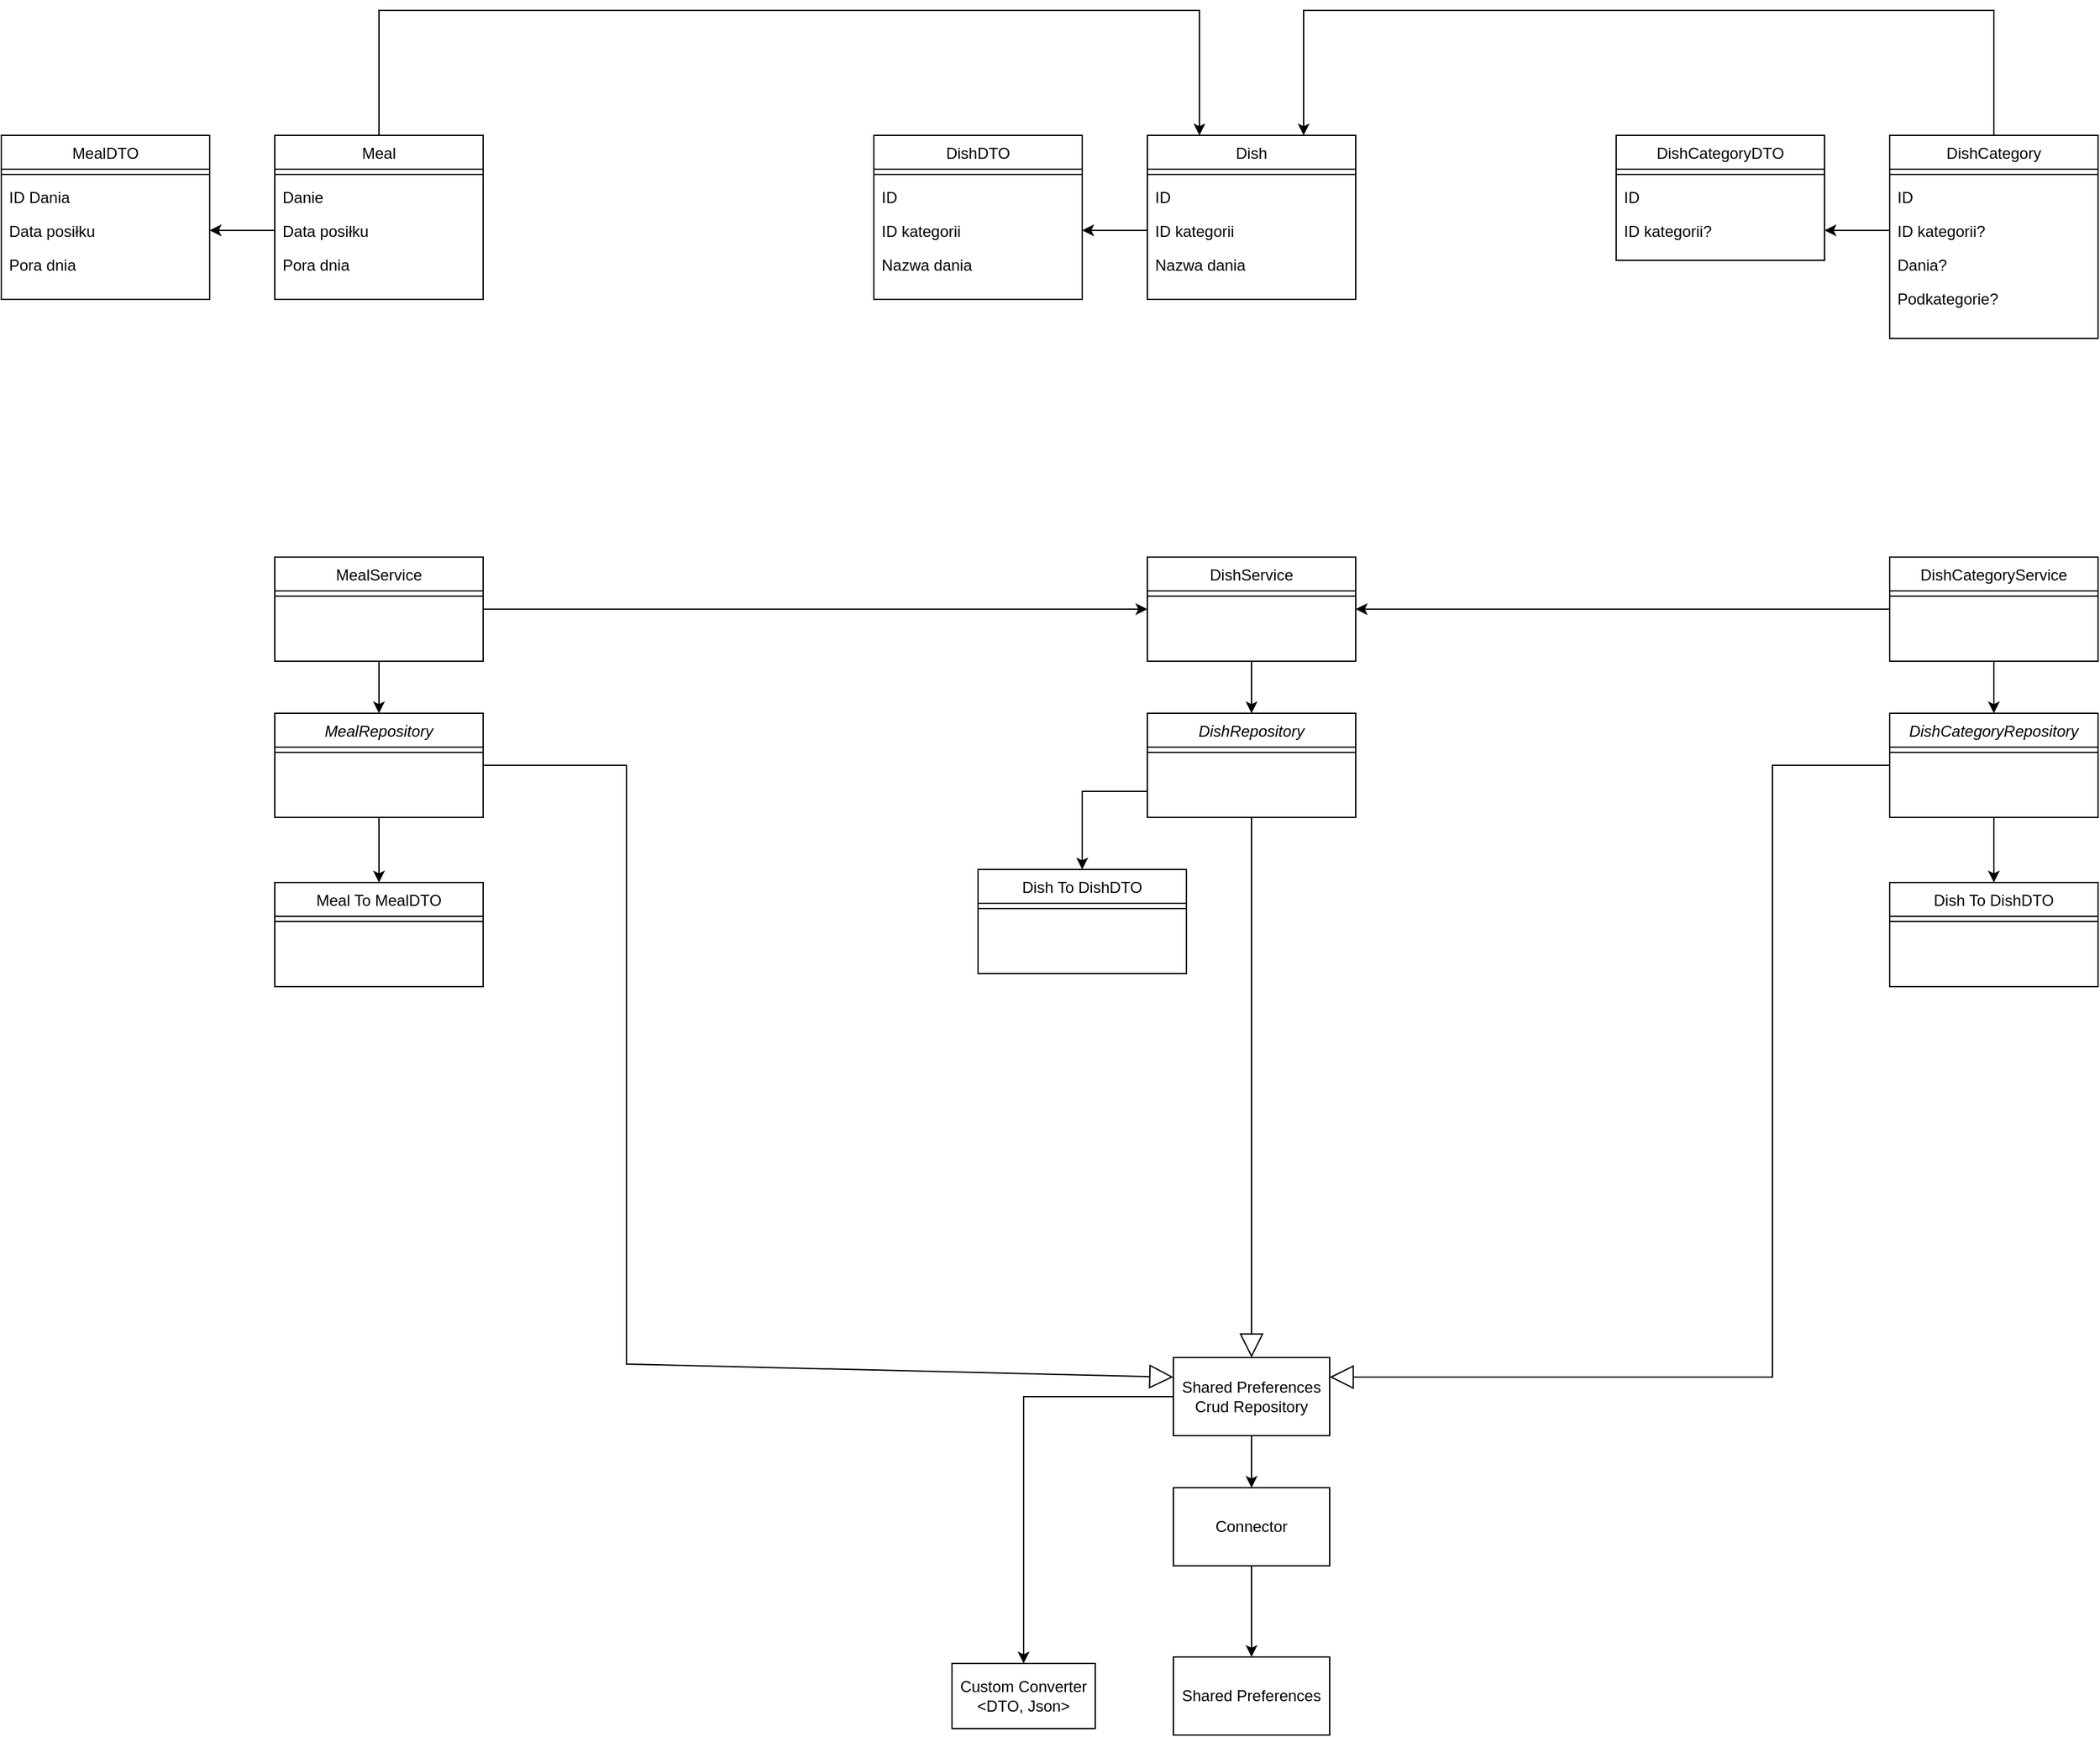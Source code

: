 <mxfile version="22.1.21" type="device">
  <diagram id="C5RBs43oDa-KdzZeNtuy" name="Page-1">
    <mxGraphModel dx="3054" dy="1850" grid="1" gridSize="10" guides="1" tooltips="1" connect="1" arrows="1" fold="1" page="1" pageScale="1" pageWidth="827" pageHeight="1169" math="0" shadow="0">
      <root>
        <mxCell id="WIyWlLk6GJQsqaUBKTNV-0" />
        <mxCell id="WIyWlLk6GJQsqaUBKTNV-1" parent="WIyWlLk6GJQsqaUBKTNV-0" />
        <mxCell id="9CU7OZBZUY7wkMCdaumg-57" style="edgeStyle=orthogonalEdgeStyle;rounded=0;orthogonalLoop=1;jettySize=auto;html=1;exitX=0;exitY=0.75;exitDx=0;exitDy=0;entryX=0.5;entryY=0;entryDx=0;entryDy=0;" parent="WIyWlLk6GJQsqaUBKTNV-1" source="zkfFHV4jXpPFQw0GAbJ--0" target="zkfFHV4jXpPFQw0GAbJ--6" edge="1">
          <mxGeometry relative="1" as="geometry" />
        </mxCell>
        <mxCell id="zkfFHV4jXpPFQw0GAbJ--0" value="DishRepository" style="swimlane;fontStyle=2;align=center;verticalAlign=top;childLayout=stackLayout;horizontal=1;startSize=26;horizontalStack=0;resizeParent=1;resizeLast=0;collapsible=1;marginBottom=0;rounded=0;shadow=0;strokeWidth=1;" parent="WIyWlLk6GJQsqaUBKTNV-1" vertex="1">
          <mxGeometry x="40" y="120" width="160" height="80" as="geometry">
            <mxRectangle x="230" y="140" width="160" height="26" as="alternateBounds" />
          </mxGeometry>
        </mxCell>
        <mxCell id="zkfFHV4jXpPFQw0GAbJ--4" value="" style="line;html=1;strokeWidth=1;align=left;verticalAlign=middle;spacingTop=-1;spacingLeft=3;spacingRight=3;rotatable=0;labelPosition=right;points=[];portConstraint=eastwest;" parent="zkfFHV4jXpPFQw0GAbJ--0" vertex="1">
          <mxGeometry y="26" width="160" height="8" as="geometry" />
        </mxCell>
        <mxCell id="zkfFHV4jXpPFQw0GAbJ--6" value="Dish To DishDTO" style="swimlane;fontStyle=0;align=center;verticalAlign=top;childLayout=stackLayout;horizontal=1;startSize=26;horizontalStack=0;resizeParent=1;resizeLast=0;collapsible=1;marginBottom=0;rounded=0;shadow=0;strokeWidth=1;" parent="WIyWlLk6GJQsqaUBKTNV-1" vertex="1">
          <mxGeometry x="-90" y="240" width="160" height="80" as="geometry">
            <mxRectangle x="130" y="380" width="160" height="26" as="alternateBounds" />
          </mxGeometry>
        </mxCell>
        <mxCell id="zkfFHV4jXpPFQw0GAbJ--9" value="" style="line;html=1;strokeWidth=1;align=left;verticalAlign=middle;spacingTop=-1;spacingLeft=3;spacingRight=3;rotatable=0;labelPosition=right;points=[];portConstraint=eastwest;" parent="zkfFHV4jXpPFQw0GAbJ--6" vertex="1">
          <mxGeometry y="26" width="160" height="8" as="geometry" />
        </mxCell>
        <mxCell id="9CU7OZBZUY7wkMCdaumg-56" style="edgeStyle=orthogonalEdgeStyle;rounded=0;orthogonalLoop=1;jettySize=auto;html=1;exitX=0.5;exitY=1;exitDx=0;exitDy=0;entryX=0.5;entryY=0;entryDx=0;entryDy=0;" parent="WIyWlLk6GJQsqaUBKTNV-1" source="zkfFHV4jXpPFQw0GAbJ--17" target="zkfFHV4jXpPFQw0GAbJ--0" edge="1">
          <mxGeometry relative="1" as="geometry" />
        </mxCell>
        <mxCell id="zkfFHV4jXpPFQw0GAbJ--17" value="DishService&#xa;" style="swimlane;fontStyle=0;align=center;verticalAlign=top;childLayout=stackLayout;horizontal=1;startSize=26;horizontalStack=0;resizeParent=1;resizeLast=0;collapsible=1;marginBottom=0;rounded=0;shadow=0;strokeWidth=1;" parent="WIyWlLk6GJQsqaUBKTNV-1" vertex="1">
          <mxGeometry x="40" width="160" height="80" as="geometry">
            <mxRectangle x="550" y="140" width="160" height="26" as="alternateBounds" />
          </mxGeometry>
        </mxCell>
        <mxCell id="zkfFHV4jXpPFQw0GAbJ--23" value="" style="line;html=1;strokeWidth=1;align=left;verticalAlign=middle;spacingTop=-1;spacingLeft=3;spacingRight=3;rotatable=0;labelPosition=right;points=[];portConstraint=eastwest;" parent="zkfFHV4jXpPFQw0GAbJ--17" vertex="1">
          <mxGeometry y="26" width="160" height="8" as="geometry" />
        </mxCell>
        <mxCell id="9CU7OZBZUY7wkMCdaumg-0" value="Dish" style="swimlane;fontStyle=0;align=center;verticalAlign=top;childLayout=stackLayout;horizontal=1;startSize=26;horizontalStack=0;resizeParent=1;resizeLast=0;collapsible=1;marginBottom=0;rounded=0;shadow=0;strokeWidth=1;" parent="WIyWlLk6GJQsqaUBKTNV-1" vertex="1">
          <mxGeometry x="40" y="-324" width="160" height="126" as="geometry">
            <mxRectangle x="550" y="140" width="160" height="26" as="alternateBounds" />
          </mxGeometry>
        </mxCell>
        <mxCell id="9CU7OZBZUY7wkMCdaumg-6" value="" style="line;html=1;strokeWidth=1;align=left;verticalAlign=middle;spacingTop=-1;spacingLeft=3;spacingRight=3;rotatable=0;labelPosition=right;points=[];portConstraint=eastwest;" parent="9CU7OZBZUY7wkMCdaumg-0" vertex="1">
          <mxGeometry y="26" width="160" height="8" as="geometry" />
        </mxCell>
        <mxCell id="9CU7OZBZUY7wkMCdaumg-8" value="ID" style="text;align=left;verticalAlign=top;spacingLeft=4;spacingRight=4;overflow=hidden;rotatable=0;points=[[0,0.5],[1,0.5]];portConstraint=eastwest;" parent="9CU7OZBZUY7wkMCdaumg-0" vertex="1">
          <mxGeometry y="34" width="160" height="26" as="geometry" />
        </mxCell>
        <mxCell id="9CU7OZBZUY7wkMCdaumg-9" value="ID kategorii" style="text;align=left;verticalAlign=top;spacingLeft=4;spacingRight=4;overflow=hidden;rotatable=0;points=[[0,0.5],[1,0.5]];portConstraint=eastwest;" parent="9CU7OZBZUY7wkMCdaumg-0" vertex="1">
          <mxGeometry y="60" width="160" height="26" as="geometry" />
        </mxCell>
        <mxCell id="9CU7OZBZUY7wkMCdaumg-10" value="Nazwa dania" style="text;align=left;verticalAlign=top;spacingLeft=4;spacingRight=4;overflow=hidden;rotatable=0;points=[[0,0.5],[1,0.5]];portConstraint=eastwest;" parent="9CU7OZBZUY7wkMCdaumg-0" vertex="1">
          <mxGeometry y="86" width="160" height="26" as="geometry" />
        </mxCell>
        <mxCell id="9CU7OZBZUY7wkMCdaumg-22" value="MealDTO" style="swimlane;fontStyle=0;align=center;verticalAlign=top;childLayout=stackLayout;horizontal=1;startSize=26;horizontalStack=0;resizeParent=1;resizeLast=0;collapsible=1;marginBottom=0;rounded=0;shadow=0;strokeWidth=1;" parent="WIyWlLk6GJQsqaUBKTNV-1" vertex="1">
          <mxGeometry x="-840" y="-324" width="160" height="126" as="geometry">
            <mxRectangle x="550" y="140" width="160" height="26" as="alternateBounds" />
          </mxGeometry>
        </mxCell>
        <mxCell id="9CU7OZBZUY7wkMCdaumg-23" value="" style="line;html=1;strokeWidth=1;align=left;verticalAlign=middle;spacingTop=-1;spacingLeft=3;spacingRight=3;rotatable=0;labelPosition=right;points=[];portConstraint=eastwest;" parent="9CU7OZBZUY7wkMCdaumg-22" vertex="1">
          <mxGeometry y="26" width="160" height="8" as="geometry" />
        </mxCell>
        <mxCell id="9CU7OZBZUY7wkMCdaumg-29" value="ID Dania" style="text;align=left;verticalAlign=top;spacingLeft=4;spacingRight=4;overflow=hidden;rotatable=0;points=[[0,0.5],[1,0.5]];portConstraint=eastwest;" parent="9CU7OZBZUY7wkMCdaumg-22" vertex="1">
          <mxGeometry y="34" width="160" height="26" as="geometry" />
        </mxCell>
        <mxCell id="9CU7OZBZUY7wkMCdaumg-30" value="Data posiłku" style="text;align=left;verticalAlign=top;spacingLeft=4;spacingRight=4;overflow=hidden;rotatable=0;points=[[0,0.5],[1,0.5]];portConstraint=eastwest;" parent="9CU7OZBZUY7wkMCdaumg-22" vertex="1">
          <mxGeometry y="60" width="160" height="26" as="geometry" />
        </mxCell>
        <mxCell id="g2DCdHtsmTBgHLxEyriM-36" value="Pora dnia" style="text;align=left;verticalAlign=top;spacingLeft=4;spacingRight=4;overflow=hidden;rotatable=0;points=[[0,0.5],[1,0.5]];portConstraint=eastwest;" vertex="1" parent="9CU7OZBZUY7wkMCdaumg-22">
          <mxGeometry y="86" width="160" height="26" as="geometry" />
        </mxCell>
        <mxCell id="g2DCdHtsmTBgHLxEyriM-31" style="edgeStyle=orthogonalEdgeStyle;rounded=0;orthogonalLoop=1;jettySize=auto;html=1;entryX=1;entryY=0.5;entryDx=0;entryDy=0;exitX=0;exitY=0.5;exitDx=0;exitDy=0;" edge="1" parent="WIyWlLk6GJQsqaUBKTNV-1" source="9CU7OZBZUY7wkMCdaumg-42" target="9CU7OZBZUY7wkMCdaumg-30">
          <mxGeometry relative="1" as="geometry">
            <mxPoint x="-550" y="-424" as="targetPoint" />
          </mxGeometry>
        </mxCell>
        <mxCell id="g2DCdHtsmTBgHLxEyriM-67" style="edgeStyle=orthogonalEdgeStyle;rounded=0;orthogonalLoop=1;jettySize=auto;html=1;entryX=0.25;entryY=0;entryDx=0;entryDy=0;exitX=0.5;exitY=0;exitDx=0;exitDy=0;" edge="1" parent="WIyWlLk6GJQsqaUBKTNV-1" source="9CU7OZBZUY7wkMCdaumg-39" target="9CU7OZBZUY7wkMCdaumg-0">
          <mxGeometry relative="1" as="geometry">
            <Array as="points">
              <mxPoint x="-550" y="-420" />
              <mxPoint x="80" y="-420" />
            </Array>
          </mxGeometry>
        </mxCell>
        <mxCell id="9CU7OZBZUY7wkMCdaumg-39" value="Meal" style="swimlane;fontStyle=0;align=center;verticalAlign=top;childLayout=stackLayout;horizontal=1;startSize=26;horizontalStack=0;resizeParent=1;resizeLast=0;collapsible=1;marginBottom=0;rounded=0;shadow=0;strokeWidth=1;" parent="WIyWlLk6GJQsqaUBKTNV-1" vertex="1">
          <mxGeometry x="-630" y="-324" width="160" height="126" as="geometry">
            <mxRectangle x="550" y="140" width="160" height="26" as="alternateBounds" />
          </mxGeometry>
        </mxCell>
        <mxCell id="9CU7OZBZUY7wkMCdaumg-40" value="" style="line;html=1;strokeWidth=1;align=left;verticalAlign=middle;spacingTop=-1;spacingLeft=3;spacingRight=3;rotatable=0;labelPosition=right;points=[];portConstraint=eastwest;" parent="9CU7OZBZUY7wkMCdaumg-39" vertex="1">
          <mxGeometry y="26" width="160" height="8" as="geometry" />
        </mxCell>
        <mxCell id="9CU7OZBZUY7wkMCdaumg-41" value="Danie" style="text;align=left;verticalAlign=top;spacingLeft=4;spacingRight=4;overflow=hidden;rotatable=0;points=[[0,0.5],[1,0.5]];portConstraint=eastwest;" parent="9CU7OZBZUY7wkMCdaumg-39" vertex="1">
          <mxGeometry y="34" width="160" height="26" as="geometry" />
        </mxCell>
        <mxCell id="9CU7OZBZUY7wkMCdaumg-42" value="Data posiłku" style="text;align=left;verticalAlign=top;spacingLeft=4;spacingRight=4;overflow=hidden;rotatable=0;points=[[0,0.5],[1,0.5]];portConstraint=eastwest;" parent="9CU7OZBZUY7wkMCdaumg-39" vertex="1">
          <mxGeometry y="60" width="160" height="26" as="geometry" />
        </mxCell>
        <mxCell id="g2DCdHtsmTBgHLxEyriM-35" value="Pora dnia" style="text;align=left;verticalAlign=top;spacingLeft=4;spacingRight=4;overflow=hidden;rotatable=0;points=[[0,0.5],[1,0.5]];portConstraint=eastwest;" vertex="1" parent="9CU7OZBZUY7wkMCdaumg-39">
          <mxGeometry y="86" width="160" height="26" as="geometry" />
        </mxCell>
        <mxCell id="9CU7OZBZUY7wkMCdaumg-54" style="edgeStyle=orthogonalEdgeStyle;rounded=0;orthogonalLoop=1;jettySize=auto;html=1;entryX=0.5;entryY=0;entryDx=0;entryDy=0;exitX=0.5;exitY=1;exitDx=0;exitDy=0;" parent="WIyWlLk6GJQsqaUBKTNV-1" source="9CU7OZBZUY7wkMCdaumg-43" target="9CU7OZBZUY7wkMCdaumg-45" edge="1">
          <mxGeometry relative="1" as="geometry">
            <Array as="points">
              <mxPoint x="-550" y="210" />
              <mxPoint x="-550" y="210" />
            </Array>
          </mxGeometry>
        </mxCell>
        <mxCell id="9CU7OZBZUY7wkMCdaumg-43" value="MealRepository" style="swimlane;fontStyle=2;align=center;verticalAlign=top;childLayout=stackLayout;horizontal=1;startSize=26;horizontalStack=0;resizeParent=1;resizeLast=0;collapsible=1;marginBottom=0;rounded=0;shadow=0;strokeWidth=1;" parent="WIyWlLk6GJQsqaUBKTNV-1" vertex="1">
          <mxGeometry x="-630" y="120" width="160" height="80" as="geometry">
            <mxRectangle x="230" y="140" width="160" height="26" as="alternateBounds" />
          </mxGeometry>
        </mxCell>
        <mxCell id="9CU7OZBZUY7wkMCdaumg-44" value="" style="line;html=1;strokeWidth=1;align=left;verticalAlign=middle;spacingTop=-1;spacingLeft=3;spacingRight=3;rotatable=0;labelPosition=right;points=[];portConstraint=eastwest;" parent="9CU7OZBZUY7wkMCdaumg-43" vertex="1">
          <mxGeometry y="26" width="160" height="8" as="geometry" />
        </mxCell>
        <mxCell id="9CU7OZBZUY7wkMCdaumg-45" value="Meal To MealDTO" style="swimlane;fontStyle=0;align=center;verticalAlign=top;childLayout=stackLayout;horizontal=1;startSize=26;horizontalStack=0;resizeParent=1;resizeLast=0;collapsible=1;marginBottom=0;rounded=0;shadow=0;strokeWidth=1;" parent="WIyWlLk6GJQsqaUBKTNV-1" vertex="1">
          <mxGeometry x="-630" y="250" width="160" height="80" as="geometry">
            <mxRectangle x="130" y="380" width="160" height="26" as="alternateBounds" />
          </mxGeometry>
        </mxCell>
        <mxCell id="9CU7OZBZUY7wkMCdaumg-46" value="" style="line;html=1;strokeWidth=1;align=left;verticalAlign=middle;spacingTop=-1;spacingLeft=3;spacingRight=3;rotatable=0;labelPosition=right;points=[];portConstraint=eastwest;" parent="9CU7OZBZUY7wkMCdaumg-45" vertex="1">
          <mxGeometry y="26" width="160" height="8" as="geometry" />
        </mxCell>
        <mxCell id="9CU7OZBZUY7wkMCdaumg-53" style="edgeStyle=orthogonalEdgeStyle;rounded=0;orthogonalLoop=1;jettySize=auto;html=1;" parent="WIyWlLk6GJQsqaUBKTNV-1" source="9CU7OZBZUY7wkMCdaumg-49" target="9CU7OZBZUY7wkMCdaumg-43" edge="1">
          <mxGeometry relative="1" as="geometry" />
        </mxCell>
        <mxCell id="9CU7OZBZUY7wkMCdaumg-49" value="MealService" style="swimlane;fontStyle=0;align=center;verticalAlign=top;childLayout=stackLayout;horizontal=1;startSize=26;horizontalStack=0;resizeParent=1;resizeLast=0;collapsible=1;marginBottom=0;rounded=0;shadow=0;strokeWidth=1;" parent="WIyWlLk6GJQsqaUBKTNV-1" vertex="1">
          <mxGeometry x="-630" width="160" height="80" as="geometry">
            <mxRectangle x="550" y="140" width="160" height="26" as="alternateBounds" />
          </mxGeometry>
        </mxCell>
        <mxCell id="9CU7OZBZUY7wkMCdaumg-50" value="" style="line;html=1;strokeWidth=1;align=left;verticalAlign=middle;spacingTop=-1;spacingLeft=3;spacingRight=3;rotatable=0;labelPosition=right;points=[];portConstraint=eastwest;" parent="9CU7OZBZUY7wkMCdaumg-49" vertex="1">
          <mxGeometry y="26" width="160" height="8" as="geometry" />
        </mxCell>
        <mxCell id="9CU7OZBZUY7wkMCdaumg-51" style="edgeStyle=orthogonalEdgeStyle;rounded=0;orthogonalLoop=1;jettySize=auto;html=1;entryX=0;entryY=0.5;entryDx=0;entryDy=0;exitX=1;exitY=0.5;exitDx=0;exitDy=0;" parent="WIyWlLk6GJQsqaUBKTNV-1" source="9CU7OZBZUY7wkMCdaumg-49" target="zkfFHV4jXpPFQw0GAbJ--17" edge="1">
          <mxGeometry relative="1" as="geometry" />
        </mxCell>
        <mxCell id="g2DCdHtsmTBgHLxEyriM-8" style="edgeStyle=orthogonalEdgeStyle;rounded=0;orthogonalLoop=1;jettySize=auto;html=1;entryX=0.75;entryY=0;entryDx=0;entryDy=0;" edge="1" parent="WIyWlLk6GJQsqaUBKTNV-1" source="g2DCdHtsmTBgHLxEyriM-10">
          <mxGeometry relative="1" as="geometry">
            <Array as="points">
              <mxPoint x="-310" y="630" />
              <mxPoint x="290" y="630" />
            </Array>
            <mxPoint x="290" y="860" as="targetPoint" />
          </mxGeometry>
        </mxCell>
        <mxCell id="g2DCdHtsmTBgHLxEyriM-20" style="edgeStyle=orthogonalEdgeStyle;rounded=0;orthogonalLoop=1;jettySize=auto;html=1;" edge="1" parent="WIyWlLk6GJQsqaUBKTNV-1" source="g2DCdHtsmTBgHLxEyriM-21" target="g2DCdHtsmTBgHLxEyriM-22">
          <mxGeometry relative="1" as="geometry" />
        </mxCell>
        <mxCell id="g2DCdHtsmTBgHLxEyriM-21" value="Connector" style="rounded=0;whiteSpace=wrap;html=1;" vertex="1" parent="WIyWlLk6GJQsqaUBKTNV-1">
          <mxGeometry x="60" y="715" width="120" height="60" as="geometry" />
        </mxCell>
        <mxCell id="g2DCdHtsmTBgHLxEyriM-22" value="Shared Preferences" style="rounded=0;whiteSpace=wrap;html=1;" vertex="1" parent="WIyWlLk6GJQsqaUBKTNV-1">
          <mxGeometry x="60" y="845" width="120" height="60" as="geometry" />
        </mxCell>
        <mxCell id="g2DCdHtsmTBgHLxEyriM-23" style="edgeStyle=orthogonalEdgeStyle;rounded=0;orthogonalLoop=1;jettySize=auto;html=1;" edge="1" parent="WIyWlLk6GJQsqaUBKTNV-1" source="g2DCdHtsmTBgHLxEyriM-25" target="g2DCdHtsmTBgHLxEyriM-21">
          <mxGeometry relative="1" as="geometry" />
        </mxCell>
        <mxCell id="g2DCdHtsmTBgHLxEyriM-24" style="edgeStyle=orthogonalEdgeStyle;rounded=0;orthogonalLoop=1;jettySize=auto;html=1;entryX=0.5;entryY=0;entryDx=0;entryDy=0;" edge="1" parent="WIyWlLk6GJQsqaUBKTNV-1" source="g2DCdHtsmTBgHLxEyriM-25" target="g2DCdHtsmTBgHLxEyriM-28">
          <mxGeometry relative="1" as="geometry">
            <mxPoint x="-65" y="720" as="targetPoint" />
          </mxGeometry>
        </mxCell>
        <mxCell id="g2DCdHtsmTBgHLxEyriM-25" value="Shared Preferences Crud Repository" style="rounded=0;whiteSpace=wrap;html=1;" vertex="1" parent="WIyWlLk6GJQsqaUBKTNV-1">
          <mxGeometry x="60" y="615" width="120" height="60" as="geometry" />
        </mxCell>
        <mxCell id="g2DCdHtsmTBgHLxEyriM-26" value="" style="endArrow=block;endSize=16;endFill=0;html=1;rounded=0;exitX=1;exitY=0.5;exitDx=0;exitDy=0;entryX=0;entryY=0.25;entryDx=0;entryDy=0;" edge="1" parent="WIyWlLk6GJQsqaUBKTNV-1" source="9CU7OZBZUY7wkMCdaumg-43" target="g2DCdHtsmTBgHLxEyriM-25">
          <mxGeometry x="0.002" y="40" width="160" relative="1" as="geometry">
            <mxPoint x="-50" y="420" as="sourcePoint" />
            <mxPoint x="100" y="585" as="targetPoint" />
            <Array as="points">
              <mxPoint x="-360" y="160" />
              <mxPoint x="-360" y="620" />
            </Array>
            <mxPoint as="offset" />
          </mxGeometry>
        </mxCell>
        <mxCell id="g2DCdHtsmTBgHLxEyriM-27" value="" style="endArrow=block;endSize=16;endFill=0;html=1;rounded=0;exitX=0;exitY=0.5;exitDx=0;exitDy=0;entryX=1;entryY=0.25;entryDx=0;entryDy=0;" edge="1" parent="WIyWlLk6GJQsqaUBKTNV-1" source="g2DCdHtsmTBgHLxEyriM-44" target="g2DCdHtsmTBgHLxEyriM-25">
          <mxGeometry width="160" relative="1" as="geometry">
            <mxPoint y="440" as="sourcePoint" />
            <mxPoint x="-80" y="575" as="targetPoint" />
            <Array as="points">
              <mxPoint x="520" y="160" />
              <mxPoint x="520" y="630" />
            </Array>
          </mxGeometry>
        </mxCell>
        <mxCell id="g2DCdHtsmTBgHLxEyriM-28" value="Custom Converter &amp;lt;DTO, Json&amp;gt;" style="html=1;whiteSpace=wrap;" vertex="1" parent="WIyWlLk6GJQsqaUBKTNV-1">
          <mxGeometry x="-110" y="850" width="110" height="50" as="geometry" />
        </mxCell>
        <mxCell id="g2DCdHtsmTBgHLxEyriM-37" value="DishDTO" style="swimlane;fontStyle=0;align=center;verticalAlign=top;childLayout=stackLayout;horizontal=1;startSize=26;horizontalStack=0;resizeParent=1;resizeLast=0;collapsible=1;marginBottom=0;rounded=0;shadow=0;strokeWidth=1;" vertex="1" parent="WIyWlLk6GJQsqaUBKTNV-1">
          <mxGeometry x="-170" y="-324" width="160" height="126" as="geometry">
            <mxRectangle x="550" y="140" width="160" height="26" as="alternateBounds" />
          </mxGeometry>
        </mxCell>
        <mxCell id="g2DCdHtsmTBgHLxEyriM-38" value="" style="line;html=1;strokeWidth=1;align=left;verticalAlign=middle;spacingTop=-1;spacingLeft=3;spacingRight=3;rotatable=0;labelPosition=right;points=[];portConstraint=eastwest;" vertex="1" parent="g2DCdHtsmTBgHLxEyriM-37">
          <mxGeometry y="26" width="160" height="8" as="geometry" />
        </mxCell>
        <mxCell id="g2DCdHtsmTBgHLxEyriM-39" value="ID" style="text;align=left;verticalAlign=top;spacingLeft=4;spacingRight=4;overflow=hidden;rotatable=0;points=[[0,0.5],[1,0.5]];portConstraint=eastwest;" vertex="1" parent="g2DCdHtsmTBgHLxEyriM-37">
          <mxGeometry y="34" width="160" height="26" as="geometry" />
        </mxCell>
        <mxCell id="g2DCdHtsmTBgHLxEyriM-40" value="ID kategorii" style="text;align=left;verticalAlign=top;spacingLeft=4;spacingRight=4;overflow=hidden;rotatable=0;points=[[0,0.5],[1,0.5]];portConstraint=eastwest;" vertex="1" parent="g2DCdHtsmTBgHLxEyriM-37">
          <mxGeometry y="60" width="160" height="26" as="geometry" />
        </mxCell>
        <mxCell id="g2DCdHtsmTBgHLxEyriM-41" value="Nazwa dania" style="text;align=left;verticalAlign=top;spacingLeft=4;spacingRight=4;overflow=hidden;rotatable=0;points=[[0,0.5],[1,0.5]];portConstraint=eastwest;" vertex="1" parent="g2DCdHtsmTBgHLxEyriM-37">
          <mxGeometry y="86" width="160" height="26" as="geometry" />
        </mxCell>
        <mxCell id="g2DCdHtsmTBgHLxEyriM-42" style="edgeStyle=orthogonalEdgeStyle;rounded=0;orthogonalLoop=1;jettySize=auto;html=1;entryX=1;entryY=0.5;entryDx=0;entryDy=0;" edge="1" parent="WIyWlLk6GJQsqaUBKTNV-1" source="9CU7OZBZUY7wkMCdaumg-9" target="g2DCdHtsmTBgHLxEyriM-40">
          <mxGeometry relative="1" as="geometry" />
        </mxCell>
        <mxCell id="g2DCdHtsmTBgHLxEyriM-43" style="edgeStyle=orthogonalEdgeStyle;rounded=0;orthogonalLoop=1;jettySize=auto;html=1;exitX=0.5;exitY=1;exitDx=0;exitDy=0;entryX=0.5;entryY=0;entryDx=0;entryDy=0;" edge="1" parent="WIyWlLk6GJQsqaUBKTNV-1" source="g2DCdHtsmTBgHLxEyriM-44" target="g2DCdHtsmTBgHLxEyriM-46">
          <mxGeometry relative="1" as="geometry" />
        </mxCell>
        <mxCell id="g2DCdHtsmTBgHLxEyriM-44" value="DishCategoryRepository" style="swimlane;fontStyle=2;align=center;verticalAlign=top;childLayout=stackLayout;horizontal=1;startSize=26;horizontalStack=0;resizeParent=1;resizeLast=0;collapsible=1;marginBottom=0;rounded=0;shadow=0;strokeWidth=1;" vertex="1" parent="WIyWlLk6GJQsqaUBKTNV-1">
          <mxGeometry x="610" y="120" width="160" height="80" as="geometry">
            <mxRectangle x="230" y="140" width="160" height="26" as="alternateBounds" />
          </mxGeometry>
        </mxCell>
        <mxCell id="g2DCdHtsmTBgHLxEyriM-45" value="" style="line;html=1;strokeWidth=1;align=left;verticalAlign=middle;spacingTop=-1;spacingLeft=3;spacingRight=3;rotatable=0;labelPosition=right;points=[];portConstraint=eastwest;" vertex="1" parent="g2DCdHtsmTBgHLxEyriM-44">
          <mxGeometry y="26" width="160" height="8" as="geometry" />
        </mxCell>
        <mxCell id="g2DCdHtsmTBgHLxEyriM-46" value="Dish To DishDTO" style="swimlane;fontStyle=0;align=center;verticalAlign=top;childLayout=stackLayout;horizontal=1;startSize=26;horizontalStack=0;resizeParent=1;resizeLast=0;collapsible=1;marginBottom=0;rounded=0;shadow=0;strokeWidth=1;" vertex="1" parent="WIyWlLk6GJQsqaUBKTNV-1">
          <mxGeometry x="610" y="250" width="160" height="80" as="geometry">
            <mxRectangle x="130" y="380" width="160" height="26" as="alternateBounds" />
          </mxGeometry>
        </mxCell>
        <mxCell id="g2DCdHtsmTBgHLxEyriM-47" value="" style="line;html=1;strokeWidth=1;align=left;verticalAlign=middle;spacingTop=-1;spacingLeft=3;spacingRight=3;rotatable=0;labelPosition=right;points=[];portConstraint=eastwest;" vertex="1" parent="g2DCdHtsmTBgHLxEyriM-46">
          <mxGeometry y="26" width="160" height="8" as="geometry" />
        </mxCell>
        <mxCell id="g2DCdHtsmTBgHLxEyriM-48" style="edgeStyle=orthogonalEdgeStyle;rounded=0;orthogonalLoop=1;jettySize=auto;html=1;exitX=0.5;exitY=1;exitDx=0;exitDy=0;entryX=0.5;entryY=0;entryDx=0;entryDy=0;" edge="1" parent="WIyWlLk6GJQsqaUBKTNV-1" source="g2DCdHtsmTBgHLxEyriM-49" target="g2DCdHtsmTBgHLxEyriM-44">
          <mxGeometry relative="1" as="geometry" />
        </mxCell>
        <mxCell id="g2DCdHtsmTBgHLxEyriM-64" style="edgeStyle=orthogonalEdgeStyle;rounded=0;orthogonalLoop=1;jettySize=auto;html=1;entryX=1;entryY=0.5;entryDx=0;entryDy=0;" edge="1" parent="WIyWlLk6GJQsqaUBKTNV-1" source="g2DCdHtsmTBgHLxEyriM-49" target="zkfFHV4jXpPFQw0GAbJ--17">
          <mxGeometry relative="1" as="geometry" />
        </mxCell>
        <mxCell id="g2DCdHtsmTBgHLxEyriM-49" value="DishCategoryService" style="swimlane;fontStyle=0;align=center;verticalAlign=top;childLayout=stackLayout;horizontal=1;startSize=26;horizontalStack=0;resizeParent=1;resizeLast=0;collapsible=1;marginBottom=0;rounded=0;shadow=0;strokeWidth=1;" vertex="1" parent="WIyWlLk6GJQsqaUBKTNV-1">
          <mxGeometry x="610" width="160" height="80" as="geometry">
            <mxRectangle x="550" y="140" width="160" height="26" as="alternateBounds" />
          </mxGeometry>
        </mxCell>
        <mxCell id="g2DCdHtsmTBgHLxEyriM-50" value="" style="line;html=1;strokeWidth=1;align=left;verticalAlign=middle;spacingTop=-1;spacingLeft=3;spacingRight=3;rotatable=0;labelPosition=right;points=[];portConstraint=eastwest;" vertex="1" parent="g2DCdHtsmTBgHLxEyriM-49">
          <mxGeometry y="26" width="160" height="8" as="geometry" />
        </mxCell>
        <mxCell id="g2DCdHtsmTBgHLxEyriM-66" style="edgeStyle=orthogonalEdgeStyle;rounded=0;orthogonalLoop=1;jettySize=auto;html=1;entryX=0.75;entryY=0;entryDx=0;entryDy=0;exitX=0.5;exitY=0;exitDx=0;exitDy=0;" edge="1" parent="WIyWlLk6GJQsqaUBKTNV-1" source="g2DCdHtsmTBgHLxEyriM-51" target="9CU7OZBZUY7wkMCdaumg-0">
          <mxGeometry relative="1" as="geometry">
            <Array as="points">
              <mxPoint x="690" y="-420" />
              <mxPoint x="160" y="-420" />
            </Array>
          </mxGeometry>
        </mxCell>
        <mxCell id="g2DCdHtsmTBgHLxEyriM-51" value="DishCategory" style="swimlane;fontStyle=0;align=center;verticalAlign=top;childLayout=stackLayout;horizontal=1;startSize=26;horizontalStack=0;resizeParent=1;resizeLast=0;collapsible=1;marginBottom=0;rounded=0;shadow=0;strokeWidth=1;" vertex="1" parent="WIyWlLk6GJQsqaUBKTNV-1">
          <mxGeometry x="610" y="-324" width="160" height="156" as="geometry">
            <mxRectangle x="550" y="140" width="160" height="26" as="alternateBounds" />
          </mxGeometry>
        </mxCell>
        <mxCell id="g2DCdHtsmTBgHLxEyriM-52" value="" style="line;html=1;strokeWidth=1;align=left;verticalAlign=middle;spacingTop=-1;spacingLeft=3;spacingRight=3;rotatable=0;labelPosition=right;points=[];portConstraint=eastwest;" vertex="1" parent="g2DCdHtsmTBgHLxEyriM-51">
          <mxGeometry y="26" width="160" height="8" as="geometry" />
        </mxCell>
        <mxCell id="g2DCdHtsmTBgHLxEyriM-53" value="ID" style="text;align=left;verticalAlign=top;spacingLeft=4;spacingRight=4;overflow=hidden;rotatable=0;points=[[0,0.5],[1,0.5]];portConstraint=eastwest;" vertex="1" parent="g2DCdHtsmTBgHLxEyriM-51">
          <mxGeometry y="34" width="160" height="26" as="geometry" />
        </mxCell>
        <mxCell id="g2DCdHtsmTBgHLxEyriM-54" value="ID kategorii?" style="text;align=left;verticalAlign=top;spacingLeft=4;spacingRight=4;overflow=hidden;rotatable=0;points=[[0,0.5],[1,0.5]];portConstraint=eastwest;" vertex="1" parent="g2DCdHtsmTBgHLxEyriM-51">
          <mxGeometry y="60" width="160" height="26" as="geometry" />
        </mxCell>
        <mxCell id="g2DCdHtsmTBgHLxEyriM-55" value="Dania?" style="text;align=left;verticalAlign=top;spacingLeft=4;spacingRight=4;overflow=hidden;rotatable=0;points=[[0,0.5],[1,0.5]];portConstraint=eastwest;" vertex="1" parent="g2DCdHtsmTBgHLxEyriM-51">
          <mxGeometry y="86" width="160" height="26" as="geometry" />
        </mxCell>
        <mxCell id="g2DCdHtsmTBgHLxEyriM-65" value="Podkategorie?" style="text;align=left;verticalAlign=top;spacingLeft=4;spacingRight=4;overflow=hidden;rotatable=0;points=[[0,0.5],[1,0.5]];portConstraint=eastwest;" vertex="1" parent="g2DCdHtsmTBgHLxEyriM-51">
          <mxGeometry y="112" width="160" height="26" as="geometry" />
        </mxCell>
        <mxCell id="g2DCdHtsmTBgHLxEyriM-56" value="DishCategoryDTO" style="swimlane;fontStyle=0;align=center;verticalAlign=top;childLayout=stackLayout;horizontal=1;startSize=26;horizontalStack=0;resizeParent=1;resizeLast=0;collapsible=1;marginBottom=0;rounded=0;shadow=0;strokeWidth=1;" vertex="1" parent="WIyWlLk6GJQsqaUBKTNV-1">
          <mxGeometry x="400" y="-324" width="160" height="96" as="geometry">
            <mxRectangle x="550" y="140" width="160" height="26" as="alternateBounds" />
          </mxGeometry>
        </mxCell>
        <mxCell id="g2DCdHtsmTBgHLxEyriM-57" value="" style="line;html=1;strokeWidth=1;align=left;verticalAlign=middle;spacingTop=-1;spacingLeft=3;spacingRight=3;rotatable=0;labelPosition=right;points=[];portConstraint=eastwest;" vertex="1" parent="g2DCdHtsmTBgHLxEyriM-56">
          <mxGeometry y="26" width="160" height="8" as="geometry" />
        </mxCell>
        <mxCell id="g2DCdHtsmTBgHLxEyriM-58" value="ID" style="text;align=left;verticalAlign=top;spacingLeft=4;spacingRight=4;overflow=hidden;rotatable=0;points=[[0,0.5],[1,0.5]];portConstraint=eastwest;" vertex="1" parent="g2DCdHtsmTBgHLxEyriM-56">
          <mxGeometry y="34" width="160" height="26" as="geometry" />
        </mxCell>
        <mxCell id="g2DCdHtsmTBgHLxEyriM-59" value="ID kategorii?" style="text;align=left;verticalAlign=top;spacingLeft=4;spacingRight=4;overflow=hidden;rotatable=0;points=[[0,0.5],[1,0.5]];portConstraint=eastwest;" vertex="1" parent="g2DCdHtsmTBgHLxEyriM-56">
          <mxGeometry y="60" width="160" height="26" as="geometry" />
        </mxCell>
        <mxCell id="g2DCdHtsmTBgHLxEyriM-61" style="edgeStyle=orthogonalEdgeStyle;rounded=0;orthogonalLoop=1;jettySize=auto;html=1;entryX=1;entryY=0.5;entryDx=0;entryDy=0;" edge="1" parent="WIyWlLk6GJQsqaUBKTNV-1" source="g2DCdHtsmTBgHLxEyriM-54" target="g2DCdHtsmTBgHLxEyriM-59">
          <mxGeometry relative="1" as="geometry" />
        </mxCell>
        <mxCell id="g2DCdHtsmTBgHLxEyriM-63" value="" style="endArrow=block;endSize=16;endFill=0;html=1;rounded=0;entryX=0.5;entryY=0;entryDx=0;entryDy=0;exitX=0.5;exitY=1;exitDx=0;exitDy=0;" edge="1" parent="WIyWlLk6GJQsqaUBKTNV-1" source="zkfFHV4jXpPFQw0GAbJ--0" target="g2DCdHtsmTBgHLxEyriM-25">
          <mxGeometry x="-0.133" y="130" width="160" relative="1" as="geometry">
            <mxPoint x="-80" y="440" as="sourcePoint" />
            <mxPoint x="80" y="440" as="targetPoint" />
            <mxPoint as="offset" />
          </mxGeometry>
        </mxCell>
      </root>
    </mxGraphModel>
  </diagram>
</mxfile>
